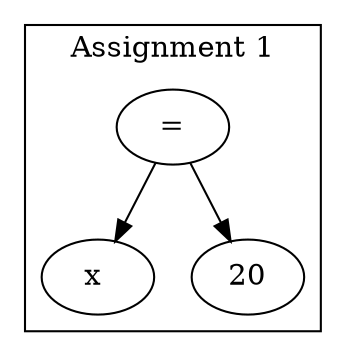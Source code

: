 digraph ParseTree {
  subgraph cluster_0 {
    label="Assignment 1";
  0 [label="="];
  1 [label="x "];
  0 -> 1;
  2 [label="20"];
  0 -> 2;
  }
}
